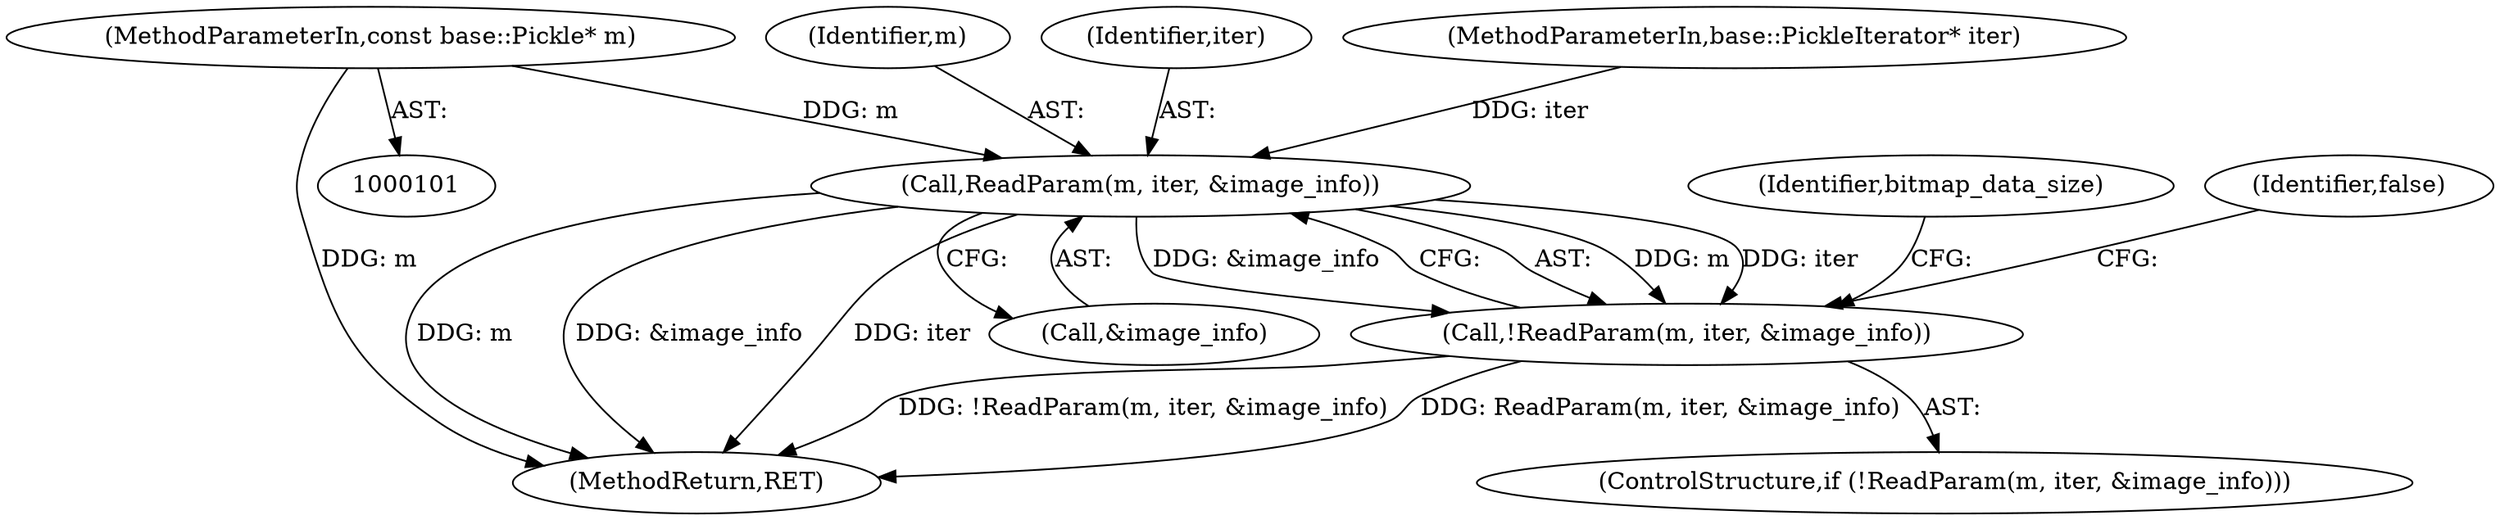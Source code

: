 digraph "0_Chrome_9fe6e9f89a1c78b8b38e806d35651a15858b053b_2@pointer" {
"1000102" [label="(MethodParameterIn,const base::Pickle* m)"];
"1000109" [label="(Call,ReadParam(m, iter, &image_info))"];
"1000108" [label="(Call,!ReadParam(m, iter, &image_info))"];
"1000107" [label="(ControlStructure,if (!ReadParam(m, iter, &image_info)))"];
"1000150" [label="(MethodReturn,RET)"];
"1000119" [label="(Identifier,bitmap_data_size)"];
"1000115" [label="(Identifier,false)"];
"1000110" [label="(Identifier,m)"];
"1000102" [label="(MethodParameterIn,const base::Pickle* m)"];
"1000108" [label="(Call,!ReadParam(m, iter, &image_info))"];
"1000111" [label="(Identifier,iter)"];
"1000109" [label="(Call,ReadParam(m, iter, &image_info))"];
"1000103" [label="(MethodParameterIn,base::PickleIterator* iter)"];
"1000112" [label="(Call,&image_info)"];
"1000102" -> "1000101"  [label="AST: "];
"1000102" -> "1000150"  [label="DDG: m"];
"1000102" -> "1000109"  [label="DDG: m"];
"1000109" -> "1000108"  [label="AST: "];
"1000109" -> "1000112"  [label="CFG: "];
"1000110" -> "1000109"  [label="AST: "];
"1000111" -> "1000109"  [label="AST: "];
"1000112" -> "1000109"  [label="AST: "];
"1000108" -> "1000109"  [label="CFG: "];
"1000109" -> "1000150"  [label="DDG: m"];
"1000109" -> "1000150"  [label="DDG: &image_info"];
"1000109" -> "1000150"  [label="DDG: iter"];
"1000109" -> "1000108"  [label="DDG: m"];
"1000109" -> "1000108"  [label="DDG: iter"];
"1000109" -> "1000108"  [label="DDG: &image_info"];
"1000103" -> "1000109"  [label="DDG: iter"];
"1000108" -> "1000107"  [label="AST: "];
"1000115" -> "1000108"  [label="CFG: "];
"1000119" -> "1000108"  [label="CFG: "];
"1000108" -> "1000150"  [label="DDG: !ReadParam(m, iter, &image_info)"];
"1000108" -> "1000150"  [label="DDG: ReadParam(m, iter, &image_info)"];
}
